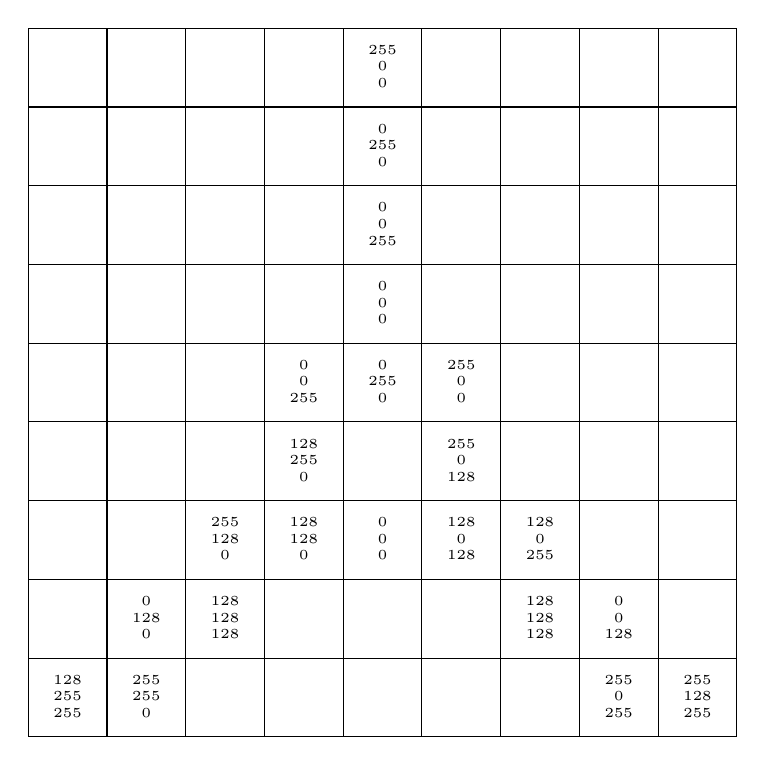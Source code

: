 \begin{tikzpicture}[scale=1,every node/.style={transform shape}]
\tiny
\newcommand\triple[3]{
$\begin{array}{c}
#1\\#2\\#3
\end{array}$
}


\draw (0,0) grid (9,9);

\node at (0+0.5,0+0.5) {\triple{128}{255}{255}};
\node at (1+0.5,0+0.5) {\triple{255}{255}{0}};
\node at (7+0.5,0+0.5) {\triple{255}{0}{255}};
\node at (8+0.5,0+0.5) {\triple{255}{128}{255}};

\node at (1+0.5,1+0.5) {\triple{0}{128}{0}};
\node at (2+0.5,1+0.5) {\triple{128}{128}{128}};
\node at (6+0.5,1+0.5) {\triple{128}{128}{128}};
\node at (7+0.5,1+0.5) {\triple{0}{0}{128}};

\node at (2+0.5,2+0.5) {\triple{255}{128}{0}};
\node at (3+0.5,2+0.5) {\triple{128}{128}{0}};
\node at (4+0.5,2+0.5) {\triple{0}{0}{0}};
\node at (5+0.5,2+0.5) {\triple{128}{0}{128}};
\node at (6+0.5,2+0.5) {\triple{128}{0}{255}};

\node at (3+0.5,3+0.5) {\triple{128}{255}{0}};
%\node at (4+0.5,3+0.5) {$0$};
\node at (5+0.5,3+0.5) {\triple{255}{0}{128}};

\node at (3+0.5,4+0.5) {\triple{0}{0}{255}};
\node at (4+0.5,4+0.5) {\triple{0}{255}{0}};
\node at (5+0.5,4+0.5) {\triple{255}{0}{0}};



\node at (4+0.5,5+0.5) {\triple{0}{0}{0}};
\node at (4+0.5,6+0.5) {\triple{0}{0}{255}};
\node at (4+0.5,7+0.5) {\triple{0}{255}{0}};
\node at (4+0.5,8+0.5) {\triple{255}{0}{0}};

\end{tikzpicture}